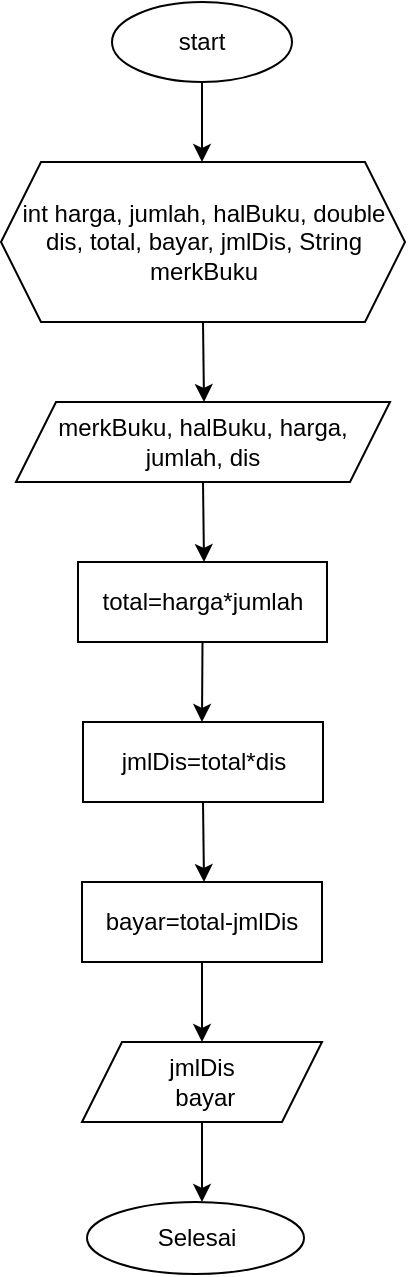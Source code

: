 <mxfile version="20.8.16" type="device"><diagram name="Page-1" id="Om86gYhEmp-AK5_zBIOi"><mxGraphModel dx="938" dy="648" grid="0" gridSize="10" guides="1" tooltips="1" connect="1" arrows="1" fold="1" page="1" pageScale="1" pageWidth="850" pageHeight="1400" math="0" shadow="0"><root><mxCell id="0"/><mxCell id="1" parent="0"/><mxCell id="oryAQ_atO0PdxprILDWZ-1" value="start" style="ellipse;whiteSpace=wrap;html=1;" vertex="1" parent="1"><mxGeometry x="380" width="90" height="40" as="geometry"/></mxCell><mxCell id="oryAQ_atO0PdxprILDWZ-2" value="" style="endArrow=classic;html=1;rounded=0;exitX=0.5;exitY=1;exitDx=0;exitDy=0;" edge="1" parent="1" source="oryAQ_atO0PdxprILDWZ-1"><mxGeometry width="50" height="50" relative="1" as="geometry"><mxPoint x="400" y="360" as="sourcePoint"/><mxPoint x="425" y="80" as="targetPoint"/><Array as="points"/></mxGeometry></mxCell><mxCell id="oryAQ_atO0PdxprILDWZ-3" value="int harga, jumlah, halBuku, double dis, total, bayar, jmlDis, String merkBuku" style="shape=hexagon;perimeter=hexagonPerimeter2;whiteSpace=wrap;html=1;fixedSize=1;" vertex="1" parent="1"><mxGeometry x="324.5" y="80" width="202" height="80" as="geometry"/></mxCell><mxCell id="oryAQ_atO0PdxprILDWZ-4" value="" style="endArrow=classic;html=1;rounded=0;exitX=0.5;exitY=1;exitDx=0;exitDy=0;" edge="1" parent="1" source="oryAQ_atO0PdxprILDWZ-3"><mxGeometry width="50" height="50" relative="1" as="geometry"><mxPoint x="400" y="350" as="sourcePoint"/><mxPoint x="426" y="200" as="targetPoint"/></mxGeometry></mxCell><mxCell id="oryAQ_atO0PdxprILDWZ-5" value="merkBuku, halBuku, harga, jumlah, dis" style="shape=parallelogram;perimeter=parallelogramPerimeter;whiteSpace=wrap;html=1;fixedSize=1;" vertex="1" parent="1"><mxGeometry x="332" y="200" width="187" height="40" as="geometry"/></mxCell><mxCell id="oryAQ_atO0PdxprILDWZ-6" value="" style="endArrow=classic;html=1;rounded=0;exitX=0.5;exitY=1;exitDx=0;exitDy=0;" edge="1" parent="1" source="oryAQ_atO0PdxprILDWZ-5"><mxGeometry width="50" height="50" relative="1" as="geometry"><mxPoint x="400" y="350" as="sourcePoint"/><mxPoint x="426" y="280" as="targetPoint"/></mxGeometry></mxCell><mxCell id="oryAQ_atO0PdxprILDWZ-7" value="total=harga*jumlah" style="rounded=0;whiteSpace=wrap;html=1;" vertex="1" parent="1"><mxGeometry x="363" y="280" width="124.5" height="40" as="geometry"/></mxCell><mxCell id="oryAQ_atO0PdxprILDWZ-8" value="" style="endArrow=classic;html=1;rounded=0;exitX=0.5;exitY=1;exitDx=0;exitDy=0;" edge="1" parent="1" source="oryAQ_atO0PdxprILDWZ-7"><mxGeometry width="50" height="50" relative="1" as="geometry"><mxPoint x="420" y="330" as="sourcePoint"/><mxPoint x="425" y="360" as="targetPoint"/></mxGeometry></mxCell><mxCell id="oryAQ_atO0PdxprILDWZ-9" value="jmlDis=total*dis" style="rounded=0;whiteSpace=wrap;html=1;" vertex="1" parent="1"><mxGeometry x="365.5" y="360" width="120" height="40" as="geometry"/></mxCell><mxCell id="oryAQ_atO0PdxprILDWZ-10" value="" style="endArrow=classic;html=1;rounded=0;exitX=0.5;exitY=1;exitDx=0;exitDy=0;" edge="1" parent="1" source="oryAQ_atO0PdxprILDWZ-9"><mxGeometry width="50" height="50" relative="1" as="geometry"><mxPoint x="400" y="330" as="sourcePoint"/><mxPoint x="426" y="440" as="targetPoint"/></mxGeometry></mxCell><mxCell id="oryAQ_atO0PdxprILDWZ-11" value="bayar=total-jmlDis" style="rounded=0;whiteSpace=wrap;html=1;" vertex="1" parent="1"><mxGeometry x="365" y="440" width="120" height="40" as="geometry"/></mxCell><mxCell id="oryAQ_atO0PdxprILDWZ-12" value="" style="endArrow=classic;html=1;rounded=0;exitX=0.5;exitY=1;exitDx=0;exitDy=0;" edge="1" parent="1" source="oryAQ_atO0PdxprILDWZ-11"><mxGeometry width="50" height="50" relative="1" as="geometry"><mxPoint x="400" y="330" as="sourcePoint"/><mxPoint x="425" y="520" as="targetPoint"/></mxGeometry></mxCell><mxCell id="oryAQ_atO0PdxprILDWZ-13" value="jmlDis&lt;br&gt;&amp;nbsp;bayar" style="shape=parallelogram;perimeter=parallelogramPerimeter;whiteSpace=wrap;html=1;fixedSize=1;" vertex="1" parent="1"><mxGeometry x="365" y="520" width="120" height="40" as="geometry"/></mxCell><mxCell id="oryAQ_atO0PdxprILDWZ-14" value="" style="endArrow=classic;html=1;rounded=0;exitX=0.5;exitY=1;exitDx=0;exitDy=0;" edge="1" parent="1" source="oryAQ_atO0PdxprILDWZ-13"><mxGeometry width="50" height="50" relative="1" as="geometry"><mxPoint x="400" y="520" as="sourcePoint"/><mxPoint x="425" y="600" as="targetPoint"/></mxGeometry></mxCell><mxCell id="oryAQ_atO0PdxprILDWZ-15" value="Selesai" style="ellipse;whiteSpace=wrap;html=1;" vertex="1" parent="1"><mxGeometry x="367.5" y="600" width="108.5" height="36" as="geometry"/></mxCell></root></mxGraphModel></diagram></mxfile>